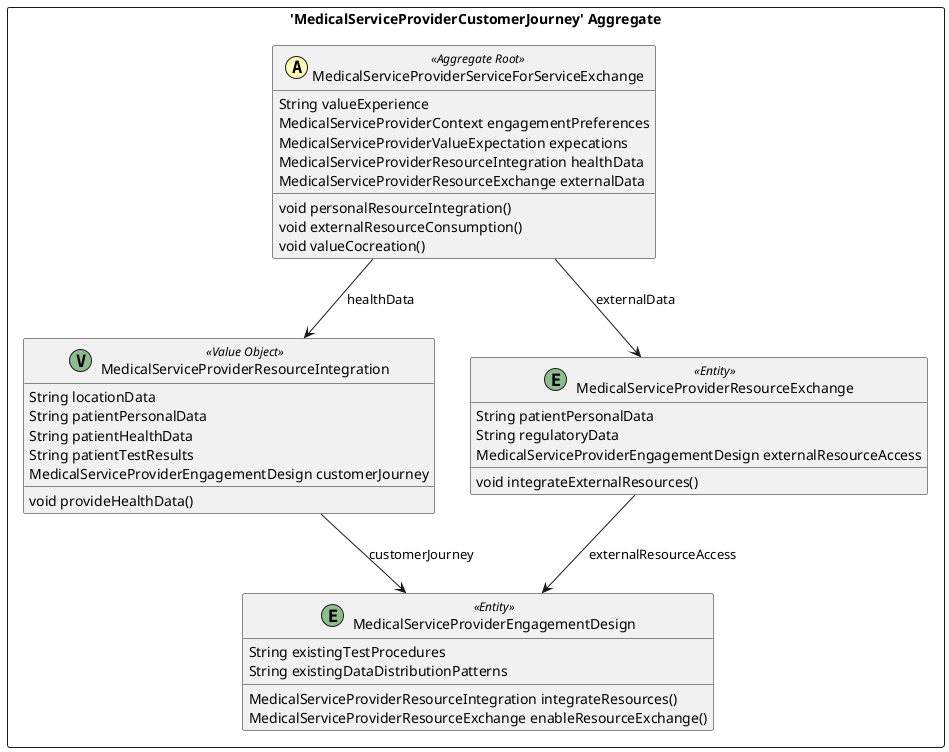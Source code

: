 @startuml

skinparam componentStyle uml2

package "'MedicalServiceProviderCustomerJourney' Aggregate" <<Rectangle>> {
	class MedicalServiceProviderServiceForServiceExchange <<(A,#fffab8) Aggregate Root>> {
		String valueExperience
		MedicalServiceProviderContext engagementPreferences
		MedicalServiceProviderValueExpectation expecations
		MedicalServiceProviderResourceIntegration healthData
		MedicalServiceProviderResourceExchange externalData
		void personalResourceIntegration()
		void externalResourceConsumption()
		void valueCocreation()
	}
	class MedicalServiceProviderResourceIntegration <<(V,DarkSeaGreen) Value Object>> {
		String locationData
		String patientPersonalData
		String patientHealthData
		String patientTestResults
		MedicalServiceProviderEngagementDesign customerJourney
		void provideHealthData()
	}
	class MedicalServiceProviderEngagementDesign <<(E,DarkSeaGreen) Entity>> {
		String existingTestProcedures
		String existingDataDistributionPatterns
		MedicalServiceProviderResourceIntegration integrateResources()
		MedicalServiceProviderResourceExchange enableResourceExchange()
	}
	class MedicalServiceProviderResourceExchange <<(E,DarkSeaGreen) Entity>> {
		String patientPersonalData
		String regulatoryData
		MedicalServiceProviderEngagementDesign externalResourceAccess
		void integrateExternalResources()
	}
}
MedicalServiceProviderServiceForServiceExchange --> MedicalServiceProviderResourceIntegration : healthData
MedicalServiceProviderServiceForServiceExchange --> MedicalServiceProviderResourceExchange : externalData
MedicalServiceProviderResourceIntegration --> MedicalServiceProviderEngagementDesign : customerJourney
MedicalServiceProviderResourceExchange --> MedicalServiceProviderEngagementDesign : externalResourceAccess


@enduml
